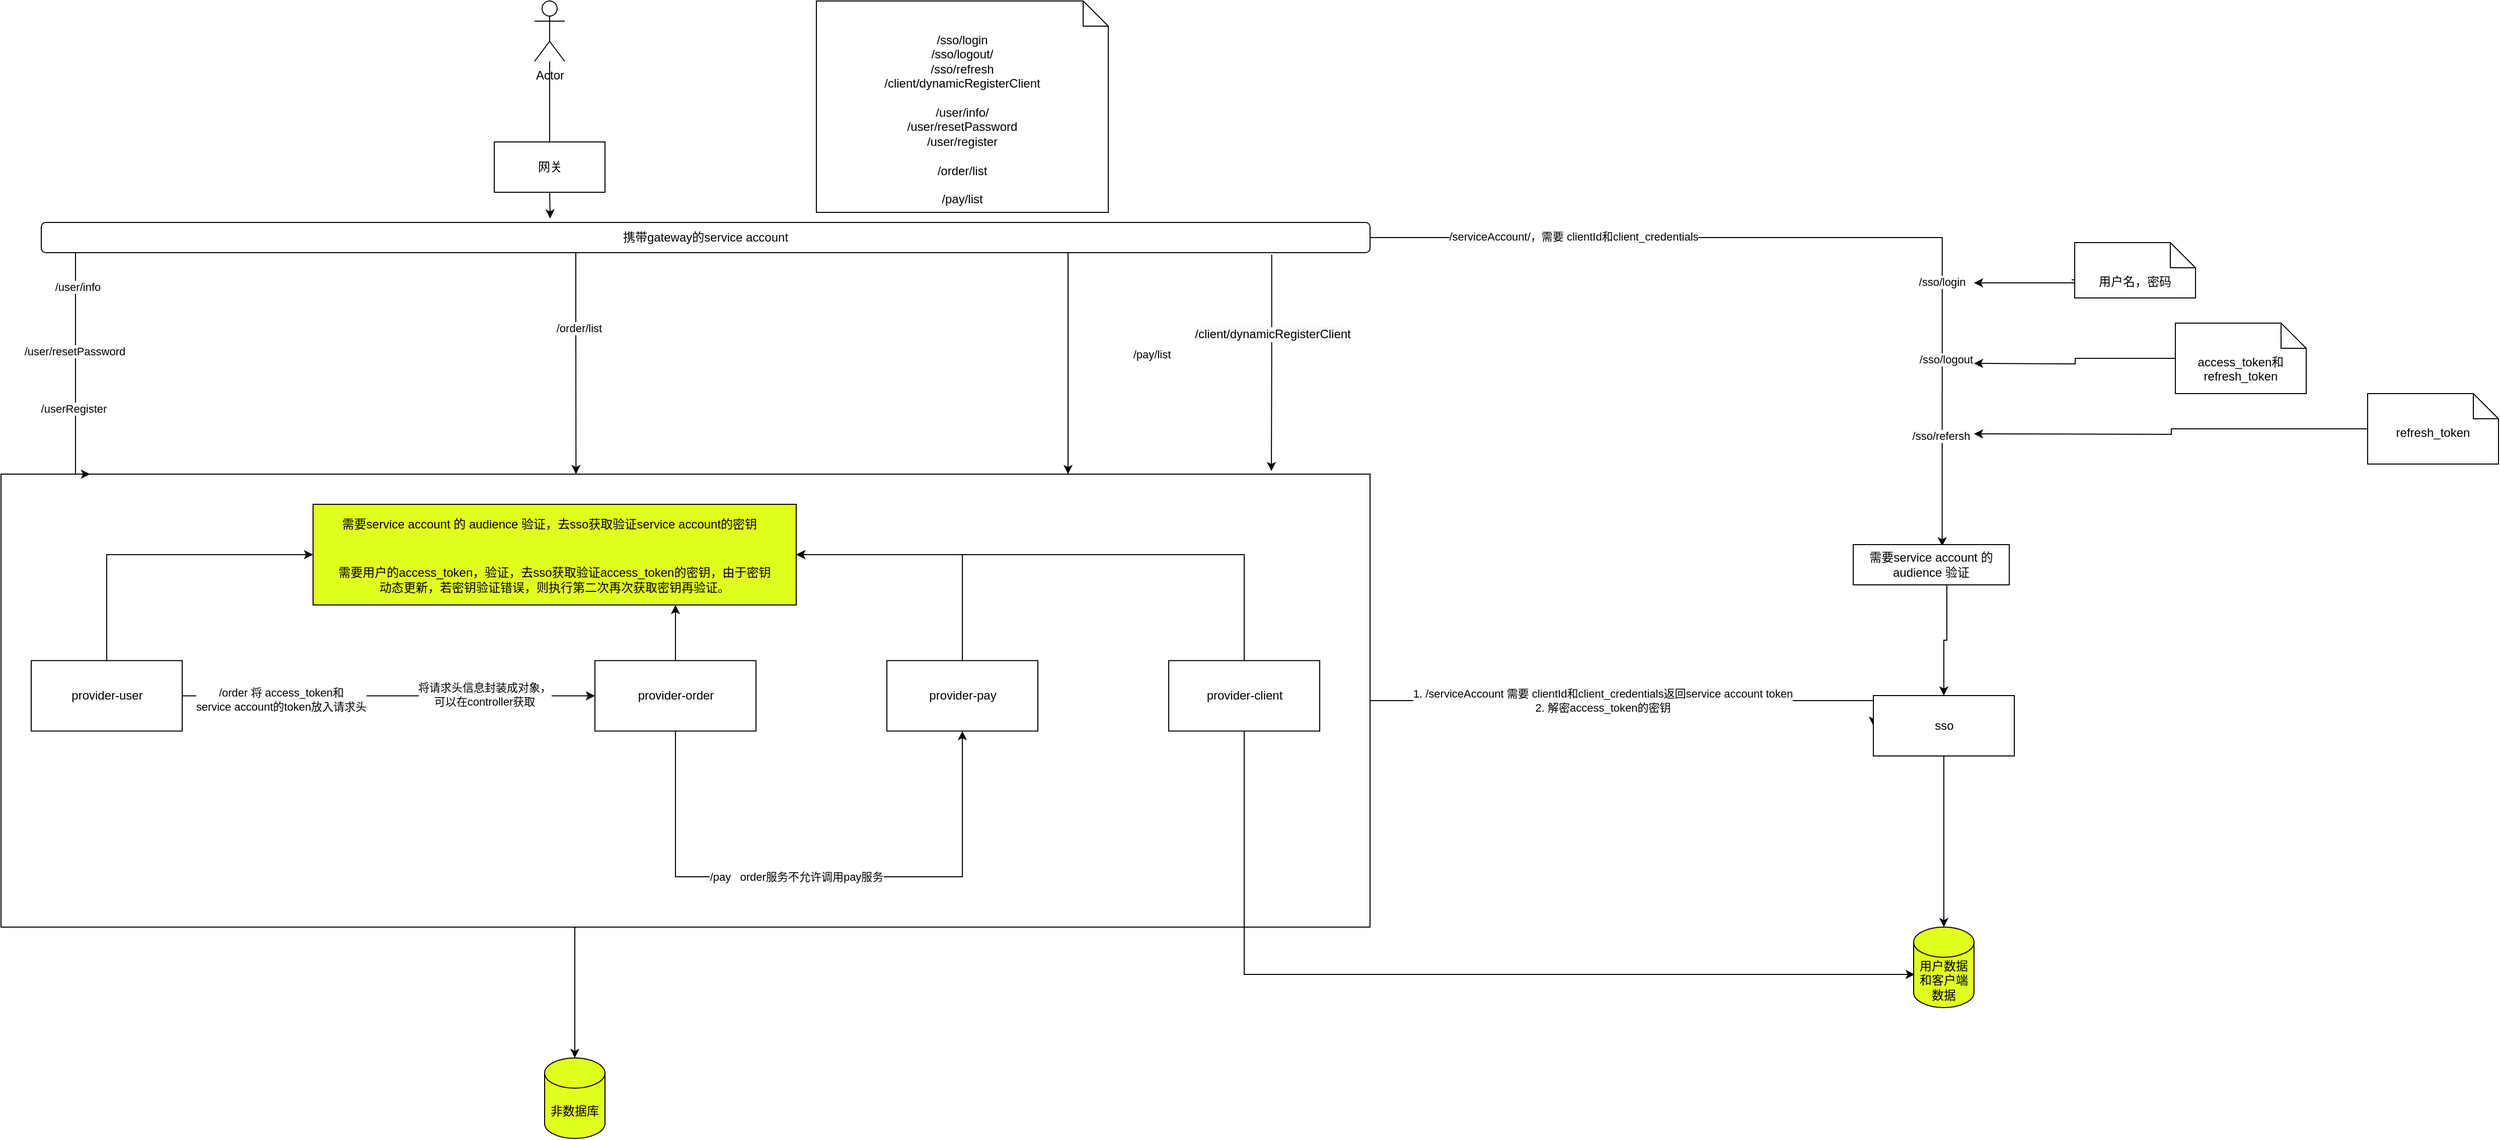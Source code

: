 <mxfile version="14.2.2" type="github">
  <diagram id="_KXm9FjtC93ZwVqki_WM" name="Page-1">
    <mxGraphModel dx="1422" dy="762" grid="1" gridSize="10" guides="1" tooltips="1" connect="1" arrows="1" fold="1" page="1" pageScale="1" pageWidth="827" pageHeight="1169" math="0" shadow="0">
      <root>
        <mxCell id="0" />
        <mxCell id="1" parent="0" />
        <mxCell id="-_fd9rpGxrSI4Euc9Kwn-30" value="" style="rounded=0;whiteSpace=wrap;html=1;" vertex="1" parent="1">
          <mxGeometry y="470" width="1360" height="450" as="geometry" />
        </mxCell>
        <mxCell id="-_fd9rpGxrSI4Euc9Kwn-44" value="" style="rounded=0;whiteSpace=wrap;html=1;fillColor=#E1FF1F;" vertex="1" parent="1">
          <mxGeometry x="310" y="500" width="480" height="100" as="geometry" />
        </mxCell>
        <mxCell id="-_fd9rpGxrSI4Euc9Kwn-35" style="edgeStyle=orthogonalEdgeStyle;rounded=0;orthogonalLoop=1;jettySize=auto;html=1;entryX=0;entryY=0.5;entryDx=0;entryDy=0;" edge="1" parent="1" source="-_fd9rpGxrSI4Euc9Kwn-30" target="-_fd9rpGxrSI4Euc9Kwn-13">
          <mxGeometry relative="1" as="geometry">
            <Array as="points">
              <mxPoint x="1240" y="695" />
              <mxPoint x="1240" y="695" />
            </Array>
          </mxGeometry>
        </mxCell>
        <mxCell id="-_fd9rpGxrSI4Euc9Kwn-36" value="1. /serviceAccount 需要 clientId和client_credentials返回service account token&lt;br&gt;2. 解密access_token的密钥" style="edgeLabel;html=1;align=center;verticalAlign=middle;resizable=0;points=[];" vertex="1" connectable="0" parent="-_fd9rpGxrSI4Euc9Kwn-35">
          <mxGeometry x="-0.256" y="-1" relative="1" as="geometry">
            <mxPoint x="35" y="-1" as="offset" />
          </mxGeometry>
        </mxCell>
        <mxCell id="-_fd9rpGxrSI4Euc9Kwn-4" style="edgeStyle=orthogonalEdgeStyle;rounded=0;orthogonalLoop=1;jettySize=auto;html=1;entryX=0.5;entryY=0;entryDx=0;entryDy=0;" edge="1" parent="1" source="-_fd9rpGxrSI4Euc9Kwn-2">
          <mxGeometry relative="1" as="geometry">
            <mxPoint x="545" y="160.0" as="targetPoint" />
          </mxGeometry>
        </mxCell>
        <mxCell id="-_fd9rpGxrSI4Euc9Kwn-2" value="Actor" style="shape=umlActor;verticalLabelPosition=bottom;verticalAlign=top;html=1;" vertex="1" parent="1">
          <mxGeometry x="530" width="30" height="60" as="geometry" />
        </mxCell>
        <mxCell id="-_fd9rpGxrSI4Euc9Kwn-6" style="edgeStyle=orthogonalEdgeStyle;rounded=0;orthogonalLoop=1;jettySize=auto;html=1;exitX=0.019;exitY=1;exitDx=0;exitDy=0;exitPerimeter=0;entryX=0.065;entryY=0;entryDx=0;entryDy=0;entryPerimeter=0;" edge="1" parent="1" source="-_fd9rpGxrSI4Euc9Kwn-19" target="-_fd9rpGxrSI4Euc9Kwn-30">
          <mxGeometry relative="1" as="geometry">
            <mxPoint x="75" y="500" as="targetPoint" />
            <Array as="points">
              <mxPoint x="74" y="250" />
            </Array>
          </mxGeometry>
        </mxCell>
        <mxCell id="-_fd9rpGxrSI4Euc9Kwn-55" value="/user/info" style="edgeLabel;html=1;align=center;verticalAlign=middle;resizable=0;points=[];" vertex="1" connectable="0" parent="-_fd9rpGxrSI4Euc9Kwn-6">
          <mxGeometry x="-0.65" y="2" relative="1" as="geometry">
            <mxPoint as="offset" />
          </mxGeometry>
        </mxCell>
        <mxCell id="-_fd9rpGxrSI4Euc9Kwn-56" value="/user/resetPassword" style="edgeLabel;html=1;align=center;verticalAlign=middle;resizable=0;points=[];" vertex="1" connectable="0" parent="-_fd9rpGxrSI4Euc9Kwn-6">
          <mxGeometry x="-0.126" y="-1" relative="1" as="geometry">
            <mxPoint as="offset" />
          </mxGeometry>
        </mxCell>
        <mxCell id="-_fd9rpGxrSI4Euc9Kwn-72" value="/userRegister" style="edgeLabel;html=1;align=center;verticalAlign=middle;resizable=0;points=[];" vertex="1" connectable="0" parent="-_fd9rpGxrSI4Euc9Kwn-6">
          <mxGeometry x="0.35" y="-2" relative="1" as="geometry">
            <mxPoint as="offset" />
          </mxGeometry>
        </mxCell>
        <mxCell id="-_fd9rpGxrSI4Euc9Kwn-10" style="edgeStyle=orthogonalEdgeStyle;rounded=0;orthogonalLoop=1;jettySize=auto;html=1;exitX=0.901;exitY=1;exitDx=0;exitDy=0;exitPerimeter=0;" edge="1" parent="1" source="-_fd9rpGxrSI4Euc9Kwn-19">
          <mxGeometry relative="1" as="geometry">
            <mxPoint x="1060" y="470" as="targetPoint" />
            <Array as="points">
              <mxPoint x="1060" y="250" />
            </Array>
          </mxGeometry>
        </mxCell>
        <mxCell id="-_fd9rpGxrSI4Euc9Kwn-58" value="/pay/list" style="edgeLabel;html=1;align=center;verticalAlign=middle;resizable=0;points=[];" vertex="1" connectable="0" parent="-_fd9rpGxrSI4Euc9Kwn-10">
          <mxGeometry x="-0.552" y="1" relative="1" as="geometry">
            <mxPoint y="99.52" as="offset" />
          </mxGeometry>
        </mxCell>
        <mxCell id="-_fd9rpGxrSI4Euc9Kwn-12" style="edgeStyle=orthogonalEdgeStyle;rounded=0;orthogonalLoop=1;jettySize=auto;html=1;exitX=1;exitY=0.5;exitDx=0;exitDy=0;entryX=0.57;entryY=0.042;entryDx=0;entryDy=0;entryPerimeter=0;" edge="1" parent="1" source="-_fd9rpGxrSI4Euc9Kwn-19" target="-_fd9rpGxrSI4Euc9Kwn-23">
          <mxGeometry relative="1" as="geometry">
            <mxPoint x="950" y="400" as="targetPoint" />
          </mxGeometry>
        </mxCell>
        <mxCell id="-_fd9rpGxrSI4Euc9Kwn-14" value="/sso/login" style="edgeLabel;html=1;align=center;verticalAlign=middle;resizable=0;points=[];" vertex="1" connectable="0" parent="-_fd9rpGxrSI4Euc9Kwn-12">
          <mxGeometry x="0.552" y="-1" relative="1" as="geometry">
            <mxPoint y="-67.33" as="offset" />
          </mxGeometry>
        </mxCell>
        <mxCell id="-_fd9rpGxrSI4Euc9Kwn-15" value="/sso/logout" style="edgeLabel;html=1;align=center;verticalAlign=middle;resizable=0;points=[];" vertex="1" connectable="0" parent="-_fd9rpGxrSI4Euc9Kwn-12">
          <mxGeometry x="0.732" y="3" relative="1" as="geometry">
            <mxPoint y="-69" as="offset" />
          </mxGeometry>
        </mxCell>
        <mxCell id="-_fd9rpGxrSI4Euc9Kwn-16" value="/sso/refersh" style="edgeLabel;html=1;align=center;verticalAlign=middle;resizable=0;points=[];" vertex="1" connectable="0" parent="-_fd9rpGxrSI4Euc9Kwn-12">
          <mxGeometry x="0.896" y="-2" relative="1" as="geometry">
            <mxPoint y="-64.83" as="offset" />
          </mxGeometry>
        </mxCell>
        <mxCell id="-_fd9rpGxrSI4Euc9Kwn-20" value="/serviceAccount/，需要 clientId和client_credentials" style="edgeLabel;html=1;align=center;verticalAlign=middle;resizable=0;points=[];" vertex="1" connectable="0" parent="-_fd9rpGxrSI4Euc9Kwn-12">
          <mxGeometry x="-0.538" y="1" relative="1" as="geometry">
            <mxPoint as="offset" />
          </mxGeometry>
        </mxCell>
        <mxCell id="-_fd9rpGxrSI4Euc9Kwn-21" style="edgeStyle=orthogonalEdgeStyle;rounded=0;orthogonalLoop=1;jettySize=auto;html=1;exitX=0.5;exitY=1;exitDx=0;exitDy=0;entryX=0.383;entryY=-0.133;entryDx=0;entryDy=0;entryPerimeter=0;" edge="1" parent="1" source="-_fd9rpGxrSI4Euc9Kwn-3" target="-_fd9rpGxrSI4Euc9Kwn-19">
          <mxGeometry relative="1" as="geometry" />
        </mxCell>
        <mxCell id="-_fd9rpGxrSI4Euc9Kwn-3" value="网关" style="html=1;" vertex="1" parent="1">
          <mxGeometry x="490" y="140" width="110" height="50" as="geometry" />
        </mxCell>
        <mxCell id="-_fd9rpGxrSI4Euc9Kwn-5" value="/sso/login&lt;br&gt;/sso/logout/&lt;br&gt;/sso/refresh&lt;br&gt;/client/dynamicRegisterClient&lt;br&gt;&lt;br&gt;/user/info/&lt;br&gt;/user/resetPassword&lt;br&gt;/user/register&lt;br&gt;&lt;br&gt;/order/list&lt;br&gt;&lt;br&gt;/pay/list" style="shape=note2;boundedLbl=1;whiteSpace=wrap;html=1;size=25;verticalAlign=top;align=center;" vertex="1" parent="1">
          <mxGeometry x="810" width="290" height="210" as="geometry" />
        </mxCell>
        <mxCell id="-_fd9rpGxrSI4Euc9Kwn-46" style="edgeStyle=orthogonalEdgeStyle;rounded=0;orthogonalLoop=1;jettySize=auto;html=1;exitX=0.5;exitY=0;exitDx=0;exitDy=0;entryX=0;entryY=0.5;entryDx=0;entryDy=0;" edge="1" parent="1" source="-_fd9rpGxrSI4Euc9Kwn-7" target="-_fd9rpGxrSI4Euc9Kwn-44">
          <mxGeometry relative="1" as="geometry" />
        </mxCell>
        <mxCell id="-_fd9rpGxrSI4Euc9Kwn-53" style="edgeStyle=orthogonalEdgeStyle;rounded=0;orthogonalLoop=1;jettySize=auto;html=1;entryX=0.5;entryY=0;entryDx=0;entryDy=0;entryPerimeter=0;exitX=0.5;exitY=1;exitDx=0;exitDy=0;" edge="1" parent="1" source="-_fd9rpGxrSI4Euc9Kwn-30" target="-_fd9rpGxrSI4Euc9Kwn-68">
          <mxGeometry relative="1" as="geometry">
            <Array as="points">
              <mxPoint x="570" y="990" />
              <mxPoint x="570" y="990" />
            </Array>
          </mxGeometry>
        </mxCell>
        <mxCell id="-_fd9rpGxrSI4Euc9Kwn-61" style="edgeStyle=orthogonalEdgeStyle;rounded=0;orthogonalLoop=1;jettySize=auto;html=1;entryX=0;entryY=0.5;entryDx=0;entryDy=0;exitX=1;exitY=0.5;exitDx=0;exitDy=0;" edge="1" parent="1" source="-_fd9rpGxrSI4Euc9Kwn-7" target="-_fd9rpGxrSI4Euc9Kwn-9">
          <mxGeometry relative="1" as="geometry">
            <Array as="points">
              <mxPoint x="380" y="690" />
              <mxPoint x="380" y="690" />
            </Array>
          </mxGeometry>
        </mxCell>
        <mxCell id="-_fd9rpGxrSI4Euc9Kwn-62" value="/order 将 access_token和&lt;br&gt;service account的token放入请求头" style="edgeLabel;html=1;align=center;verticalAlign=middle;resizable=0;points=[];" vertex="1" connectable="0" parent="-_fd9rpGxrSI4Euc9Kwn-61">
          <mxGeometry x="-0.21" y="-3" relative="1" as="geometry">
            <mxPoint x="-64.17" as="offset" />
          </mxGeometry>
        </mxCell>
        <mxCell id="-_fd9rpGxrSI4Euc9Kwn-63" value="将请求头信息封装成对象，&lt;br&gt;可以在controller获取" style="edgeLabel;html=1;align=center;verticalAlign=middle;resizable=0;points=[];" vertex="1" connectable="0" parent="-_fd9rpGxrSI4Euc9Kwn-61">
          <mxGeometry x="0.767" y="2" relative="1" as="geometry">
            <mxPoint x="-62" as="offset" />
          </mxGeometry>
        </mxCell>
        <mxCell id="-_fd9rpGxrSI4Euc9Kwn-7" value="provider-user" style="html=1;" vertex="1" parent="1">
          <mxGeometry x="30" y="655.25" width="150" height="70" as="geometry" />
        </mxCell>
        <mxCell id="-_fd9rpGxrSI4Euc9Kwn-39" style="edgeStyle=orthogonalEdgeStyle;rounded=0;orthogonalLoop=1;jettySize=auto;html=1;exitX=0.5;exitY=1;exitDx=0;exitDy=0;" edge="1" parent="1" source="-_fd9rpGxrSI4Euc9Kwn-9" target="-_fd9rpGxrSI4Euc9Kwn-11">
          <mxGeometry relative="1" as="geometry">
            <Array as="points">
              <mxPoint x="670" y="870" />
              <mxPoint x="955" y="870" />
            </Array>
          </mxGeometry>
        </mxCell>
        <mxCell id="-_fd9rpGxrSI4Euc9Kwn-40" value="/pay&amp;nbsp; &amp;nbsp;order服务不允许调用pay服务" style="edgeLabel;html=1;align=center;verticalAlign=middle;resizable=0;points=[];" vertex="1" connectable="0" parent="-_fd9rpGxrSI4Euc9Kwn-39">
          <mxGeometry x="0.107" y="-4" relative="1" as="geometry">
            <mxPoint x="-53.58" y="-4" as="offset" />
          </mxGeometry>
        </mxCell>
        <mxCell id="-_fd9rpGxrSI4Euc9Kwn-47" style="edgeStyle=orthogonalEdgeStyle;rounded=0;orthogonalLoop=1;jettySize=auto;html=1;exitX=0.5;exitY=0;exitDx=0;exitDy=0;entryX=0.75;entryY=1;entryDx=0;entryDy=0;" edge="1" parent="1" source="-_fd9rpGxrSI4Euc9Kwn-9" target="-_fd9rpGxrSI4Euc9Kwn-44">
          <mxGeometry relative="1" as="geometry" />
        </mxCell>
        <mxCell id="-_fd9rpGxrSI4Euc9Kwn-9" value="provider-order" style="html=1;" vertex="1" parent="1">
          <mxGeometry x="590" y="655.25" width="160" height="70" as="geometry" />
        </mxCell>
        <mxCell id="-_fd9rpGxrSI4Euc9Kwn-48" style="edgeStyle=orthogonalEdgeStyle;rounded=0;orthogonalLoop=1;jettySize=auto;html=1;exitX=0.5;exitY=0;exitDx=0;exitDy=0;entryX=1;entryY=0.5;entryDx=0;entryDy=0;" edge="1" parent="1" source="-_fd9rpGxrSI4Euc9Kwn-11" target="-_fd9rpGxrSI4Euc9Kwn-44">
          <mxGeometry relative="1" as="geometry" />
        </mxCell>
        <mxCell id="-_fd9rpGxrSI4Euc9Kwn-11" value="provider-pay" style="html=1;" vertex="1" parent="1">
          <mxGeometry x="880" y="655.25" width="150" height="70" as="geometry" />
        </mxCell>
        <mxCell id="-_fd9rpGxrSI4Euc9Kwn-49" style="edgeStyle=orthogonalEdgeStyle;rounded=0;orthogonalLoop=1;jettySize=auto;html=1;entryX=0.5;entryY=0;entryDx=0;entryDy=0;entryPerimeter=0;" edge="1" parent="1" source="-_fd9rpGxrSI4Euc9Kwn-13" target="-_fd9rpGxrSI4Euc9Kwn-50">
          <mxGeometry relative="1" as="geometry">
            <mxPoint x="1935" y="920" as="targetPoint" />
          </mxGeometry>
        </mxCell>
        <mxCell id="-_fd9rpGxrSI4Euc9Kwn-13" value="sso" style="html=1;" vertex="1" parent="1">
          <mxGeometry x="1860" y="690" width="140" height="60" as="geometry" />
        </mxCell>
        <mxCell id="-_fd9rpGxrSI4Euc9Kwn-33" style="edgeStyle=orthogonalEdgeStyle;rounded=0;orthogonalLoop=1;jettySize=auto;html=1;entryX=0.42;entryY=0;entryDx=0;entryDy=0;entryPerimeter=0;" edge="1" parent="1" source="-_fd9rpGxrSI4Euc9Kwn-19" target="-_fd9rpGxrSI4Euc9Kwn-30">
          <mxGeometry relative="1" as="geometry">
            <Array as="points">
              <mxPoint x="571" y="310" />
              <mxPoint x="571" y="310" />
            </Array>
          </mxGeometry>
        </mxCell>
        <mxCell id="-_fd9rpGxrSI4Euc9Kwn-57" value="/order/list" style="edgeLabel;html=1;align=center;verticalAlign=middle;resizable=0;points=[];" vertex="1" connectable="0" parent="-_fd9rpGxrSI4Euc9Kwn-33">
          <mxGeometry x="-0.324" y="3" relative="1" as="geometry">
            <mxPoint as="offset" />
          </mxGeometry>
        </mxCell>
        <mxCell id="-_fd9rpGxrSI4Euc9Kwn-74" style="edgeStyle=orthogonalEdgeStyle;rounded=0;orthogonalLoop=1;jettySize=auto;html=1;exitX=0.926;exitY=1.067;exitDx=0;exitDy=0;exitPerimeter=0;" edge="1" parent="1" source="-_fd9rpGxrSI4Euc9Kwn-19">
          <mxGeometry relative="1" as="geometry">
            <mxPoint x="1262" y="467" as="targetPoint" />
          </mxGeometry>
        </mxCell>
        <mxCell id="-_fd9rpGxrSI4Euc9Kwn-75" value="&lt;span style=&quot;font-size: 12px ; background-color: rgb(248 , 249 , 250)&quot;&gt;/client/dynamicRegisterClient&lt;/span&gt;" style="edgeLabel;html=1;align=center;verticalAlign=middle;resizable=0;points=[];" vertex="1" connectable="0" parent="-_fd9rpGxrSI4Euc9Kwn-74">
          <mxGeometry x="-0.268" relative="1" as="geometry">
            <mxPoint as="offset" />
          </mxGeometry>
        </mxCell>
        <mxCell id="-_fd9rpGxrSI4Euc9Kwn-19" value="携带gateway的service account" style="rounded=1;whiteSpace=wrap;html=1;" vertex="1" parent="1">
          <mxGeometry x="40" y="220" width="1320" height="30" as="geometry" />
        </mxCell>
        <mxCell id="-_fd9rpGxrSI4Euc9Kwn-24" style="edgeStyle=orthogonalEdgeStyle;rounded=0;orthogonalLoop=1;jettySize=auto;html=1;entryX=0.5;entryY=0;entryDx=0;entryDy=0;exitX=0.6;exitY=0.975;exitDx=0;exitDy=0;exitPerimeter=0;" edge="1" parent="1" source="-_fd9rpGxrSI4Euc9Kwn-23" target="-_fd9rpGxrSI4Euc9Kwn-13">
          <mxGeometry relative="1" as="geometry">
            <mxPoint x="1940" y="632.25" as="sourcePoint" />
          </mxGeometry>
        </mxCell>
        <mxCell id="-_fd9rpGxrSI4Euc9Kwn-23" value="需要service account 的 audience 验证" style="rounded=0;whiteSpace=wrap;html=1;" vertex="1" parent="1">
          <mxGeometry x="1840" y="540" width="155" height="40" as="geometry" />
        </mxCell>
        <mxCell id="-_fd9rpGxrSI4Euc9Kwn-26" style="edgeStyle=orthogonalEdgeStyle;rounded=0;orthogonalLoop=1;jettySize=auto;html=1;exitX=-0.025;exitY=0.673;exitDx=0;exitDy=0;exitPerimeter=0;" edge="1" parent="1" source="-_fd9rpGxrSI4Euc9Kwn-25">
          <mxGeometry relative="1" as="geometry">
            <mxPoint x="1960" y="280" as="targetPoint" />
            <Array as="points">
              <mxPoint x="2060" y="277" />
              <mxPoint x="2060" y="280" />
            </Array>
          </mxGeometry>
        </mxCell>
        <mxCell id="-_fd9rpGxrSI4Euc9Kwn-25" value="用户名，密码" style="shape=note2;boundedLbl=1;whiteSpace=wrap;html=1;size=25;verticalAlign=top;align=center;" vertex="1" parent="1">
          <mxGeometry x="2060" y="240" width="120" height="55" as="geometry" />
        </mxCell>
        <mxCell id="-_fd9rpGxrSI4Euc9Kwn-65" style="edgeStyle=orthogonalEdgeStyle;rounded=0;orthogonalLoop=1;jettySize=auto;html=1;" edge="1" parent="1" source="-_fd9rpGxrSI4Euc9Kwn-27">
          <mxGeometry relative="1" as="geometry">
            <mxPoint x="1960" y="360" as="targetPoint" />
          </mxGeometry>
        </mxCell>
        <mxCell id="-_fd9rpGxrSI4Euc9Kwn-27" value="access_token和refresh_token" style="shape=note2;boundedLbl=1;whiteSpace=wrap;html=1;size=25;verticalAlign=top;align=center;" vertex="1" parent="1">
          <mxGeometry x="2160" y="320" width="130" height="70" as="geometry" />
        </mxCell>
        <mxCell id="-_fd9rpGxrSI4Euc9Kwn-32" value="需要service account 的 audience 验证，去sso获取验证service account的密钥" style="text;html=1;strokeColor=none;fillColor=none;align=center;verticalAlign=middle;whiteSpace=wrap;rounded=0;" vertex="1" parent="1">
          <mxGeometry x="230" y="500" width="630" height="40" as="geometry" />
        </mxCell>
        <mxCell id="-_fd9rpGxrSI4Euc9Kwn-34" value="需要用户的access_token，验证，去sso获取验证access_token的密钥，由于密钥动态更新，若密钥验证错误，则执行第二次再次获取密钥再验证。" style="text;html=1;strokeColor=none;fillColor=none;align=center;verticalAlign=middle;whiteSpace=wrap;rounded=0;" vertex="1" parent="1">
          <mxGeometry x="330" y="560" width="440" height="30" as="geometry" />
        </mxCell>
        <mxCell id="-_fd9rpGxrSI4Euc9Kwn-50" value="用户数据和客户端数据" style="shape=cylinder3;whiteSpace=wrap;html=1;boundedLbl=1;backgroundOutline=1;size=15;fillColor=#E1FF1F;" vertex="1" parent="1">
          <mxGeometry x="1900" y="920" width="60" height="80" as="geometry" />
        </mxCell>
        <mxCell id="-_fd9rpGxrSI4Euc9Kwn-67" style="edgeStyle=orthogonalEdgeStyle;rounded=0;orthogonalLoop=1;jettySize=auto;html=1;" edge="1" parent="1" source="-_fd9rpGxrSI4Euc9Kwn-66">
          <mxGeometry relative="1" as="geometry">
            <mxPoint x="1960" y="430" as="targetPoint" />
          </mxGeometry>
        </mxCell>
        <mxCell id="-_fd9rpGxrSI4Euc9Kwn-66" value="refresh_token" style="shape=note2;boundedLbl=1;whiteSpace=wrap;html=1;size=25;verticalAlign=top;align=center;" vertex="1" parent="1">
          <mxGeometry x="2351" y="390" width="130" height="70" as="geometry" />
        </mxCell>
        <mxCell id="-_fd9rpGxrSI4Euc9Kwn-68" value="非数据库" style="shape=cylinder3;whiteSpace=wrap;html=1;boundedLbl=1;backgroundOutline=1;size=15;fillColor=#E1FF1F;" vertex="1" parent="1">
          <mxGeometry x="540" y="1050" width="60" height="80" as="geometry" />
        </mxCell>
        <mxCell id="-_fd9rpGxrSI4Euc9Kwn-77" style="edgeStyle=orthogonalEdgeStyle;rounded=0;orthogonalLoop=1;jettySize=auto;html=1;entryX=1;entryY=0.5;entryDx=0;entryDy=0;" edge="1" parent="1" source="-_fd9rpGxrSI4Euc9Kwn-76" target="-_fd9rpGxrSI4Euc9Kwn-44">
          <mxGeometry relative="1" as="geometry">
            <Array as="points">
              <mxPoint x="1235" y="550" />
            </Array>
          </mxGeometry>
        </mxCell>
        <mxCell id="-_fd9rpGxrSI4Euc9Kwn-78" style="edgeStyle=orthogonalEdgeStyle;rounded=0;orthogonalLoop=1;jettySize=auto;html=1;entryX=0.017;entryY=0.588;entryDx=0;entryDy=0;entryPerimeter=0;" edge="1" parent="1" source="-_fd9rpGxrSI4Euc9Kwn-76" target="-_fd9rpGxrSI4Euc9Kwn-50">
          <mxGeometry relative="1" as="geometry">
            <Array as="points">
              <mxPoint x="1235" y="967" />
            </Array>
          </mxGeometry>
        </mxCell>
        <mxCell id="-_fd9rpGxrSI4Euc9Kwn-76" value="provider-client" style="html=1;" vertex="1" parent="1">
          <mxGeometry x="1160" y="655.25" width="150" height="70" as="geometry" />
        </mxCell>
      </root>
    </mxGraphModel>
  </diagram>
</mxfile>
